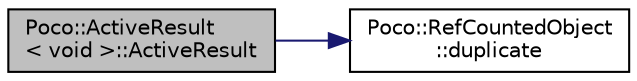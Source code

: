 digraph "Poco::ActiveResult&lt; void &gt;::ActiveResult"
{
 // LATEX_PDF_SIZE
  edge [fontname="Helvetica",fontsize="10",labelfontname="Helvetica",labelfontsize="10"];
  node [fontname="Helvetica",fontsize="10",shape=record];
  rankdir="LR";
  Node1 [label="Poco::ActiveResult\l\< void \>::ActiveResult",height=0.2,width=0.4,color="black", fillcolor="grey75", style="filled", fontcolor="black",tooltip="Copy constructor."];
  Node1 -> Node2 [color="midnightblue",fontsize="10",style="solid"];
  Node2 [label="Poco::RefCountedObject\l::duplicate",height=0.2,width=0.4,color="black", fillcolor="white", style="filled",URL="$classPoco_1_1RefCountedObject.html#a13296da57127169ed0709b3dde86bf0d",tooltip=" "];
}
